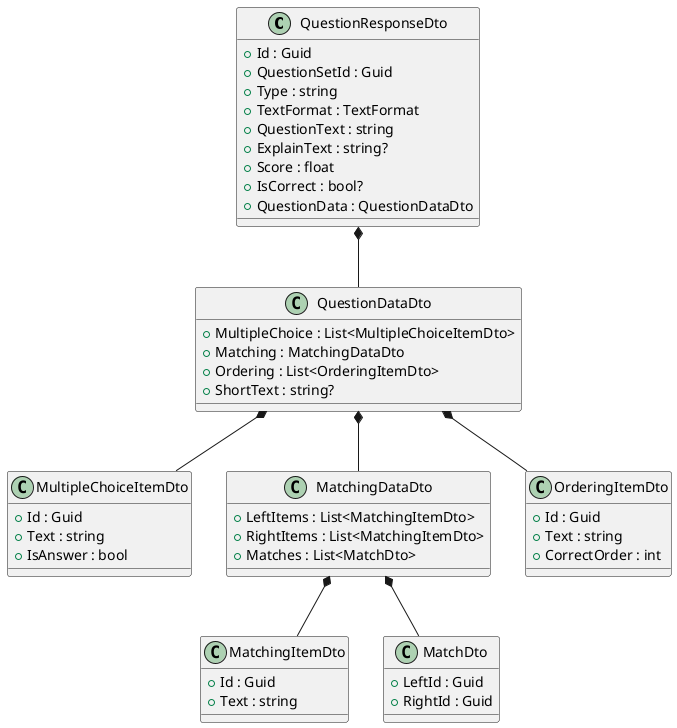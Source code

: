 @startuml
class QuestionResponseDto {
    + Id : Guid
    + QuestionSetId : Guid
    + Type : string
    + TextFormat : TextFormat
    + QuestionText : string
    + ExplainText : string?
    + Score : float
    + IsCorrect : bool?
    + QuestionData : QuestionDataDto
}
class QuestionDataDto {
    + MultipleChoice : List<MultipleChoiceItemDto>
    + Matching : MatchingDataDto
    + Ordering : List<OrderingItemDto>
    + ShortText : string?
}
class MultipleChoiceItemDto {
    + Id : Guid
    + Text : string
    + IsAnswer : bool
}
class MatchingDataDto {
    + LeftItems : List<MatchingItemDto>
    + RightItems : List<MatchingItemDto>
    + Matches : List<MatchDto>
}
class MatchingItemDto {
    + Id : Guid
    + Text : string
}
class MatchDto {
    + LeftId : Guid
    + RightId : Guid
}
class OrderingItemDto {
    + Id : Guid
    + Text : string
    + CorrectOrder : int
}
QuestionResponseDto *-- QuestionDataDto
QuestionDataDto *-- MultipleChoiceItemDto
QuestionDataDto *-- MatchingDataDto
QuestionDataDto *-- OrderingItemDto
MatchingDataDto *-- MatchingItemDto
MatchingDataDto *-- MatchDto
@enduml 